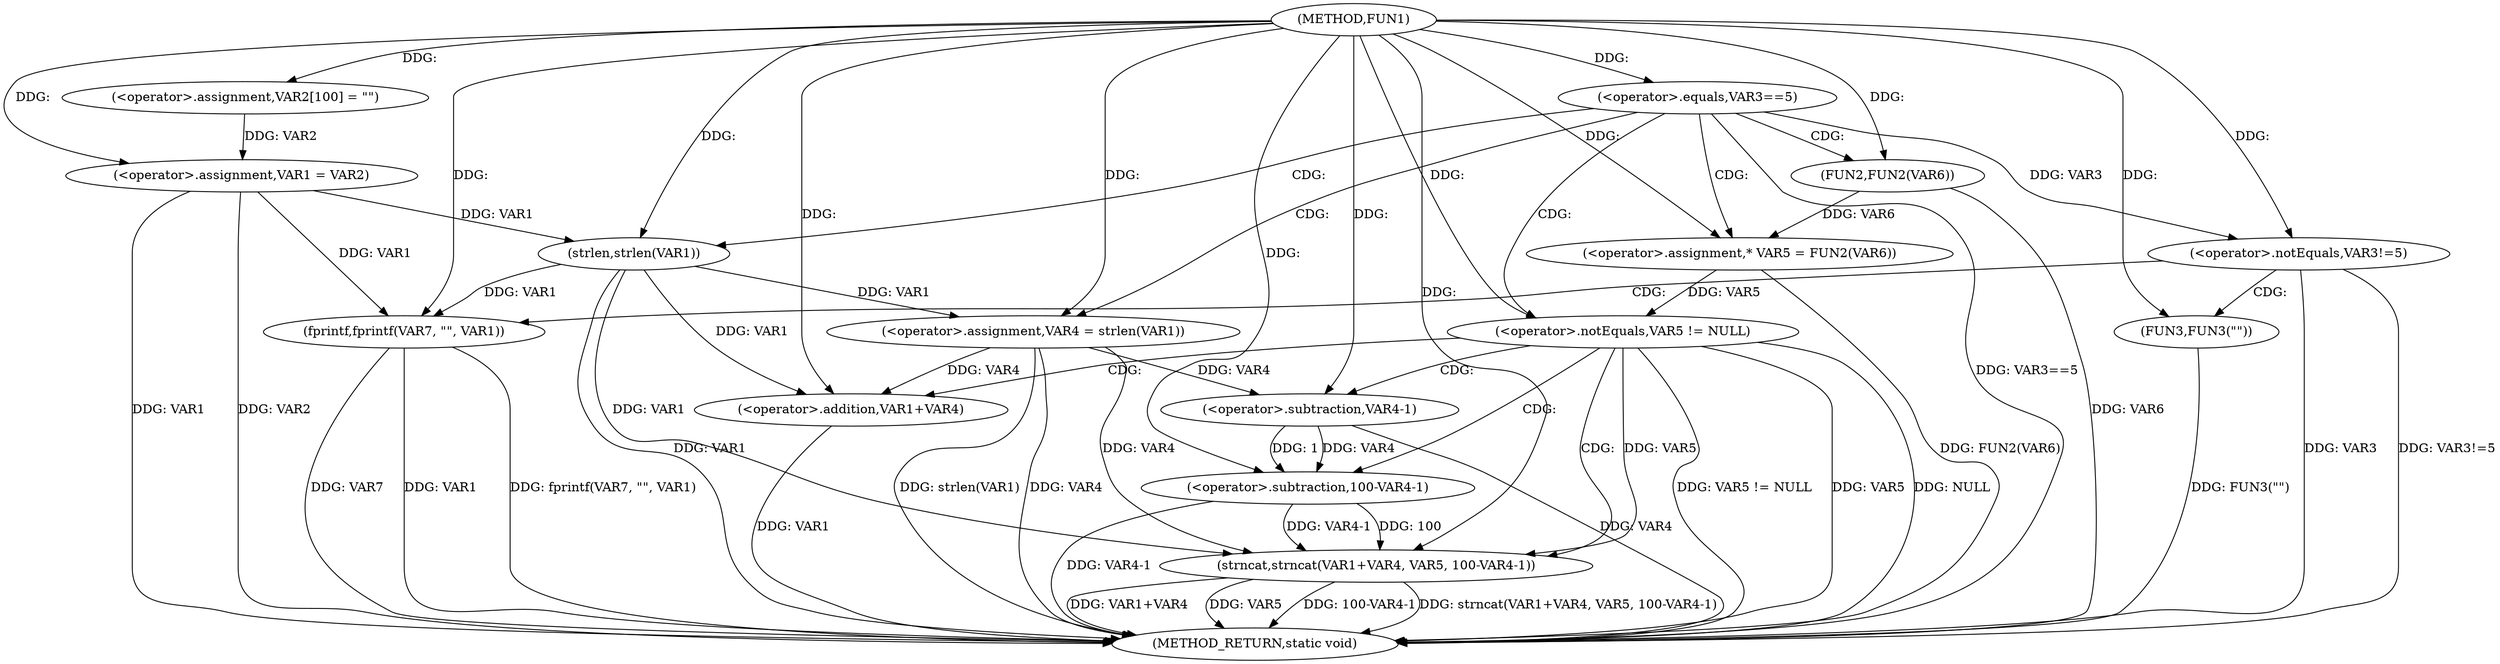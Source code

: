 digraph FUN1 {  
"1000100" [label = "(METHOD,FUN1)" ]
"1000154" [label = "(METHOD_RETURN,static void)" ]
"1000104" [label = "(<operator>.assignment,VAR2[100] = \"\")" ]
"1000107" [label = "(<operator>.assignment,VAR1 = VAR2)" ]
"1000111" [label = "(<operator>.equals,VAR3==5)" ]
"1000117" [label = "(<operator>.assignment,VAR4 = strlen(VAR1))" ]
"1000119" [label = "(strlen,strlen(VAR1))" ]
"1000122" [label = "(<operator>.assignment,* VAR5 = FUN2(VAR6))" ]
"1000124" [label = "(FUN2,FUN2(VAR6))" ]
"1000127" [label = "(<operator>.notEquals,VAR5 != NULL)" ]
"1000131" [label = "(strncat,strncat(VAR1+VAR4, VAR5, 100-VAR4-1))" ]
"1000132" [label = "(<operator>.addition,VAR1+VAR4)" ]
"1000136" [label = "(<operator>.subtraction,100-VAR4-1)" ]
"1000138" [label = "(<operator>.subtraction,VAR4-1)" ]
"1000142" [label = "(<operator>.notEquals,VAR3!=5)" ]
"1000146" [label = "(FUN3,FUN3(\"\"))" ]
"1000150" [label = "(fprintf,fprintf(VAR7, \"\", VAR1))" ]
  "1000142" -> "1000154"  [ label = "DDG: VAR3!=5"] 
  "1000124" -> "1000154"  [ label = "DDG: VAR6"] 
  "1000107" -> "1000154"  [ label = "DDG: VAR1"] 
  "1000127" -> "1000154"  [ label = "DDG: NULL"] 
  "1000117" -> "1000154"  [ label = "DDG: VAR4"] 
  "1000132" -> "1000154"  [ label = "DDG: VAR1"] 
  "1000150" -> "1000154"  [ label = "DDG: fprintf(VAR7, \"\", VAR1)"] 
  "1000117" -> "1000154"  [ label = "DDG: strlen(VAR1)"] 
  "1000146" -> "1000154"  [ label = "DDG: FUN3(\"\")"] 
  "1000111" -> "1000154"  [ label = "DDG: VAR3==5"] 
  "1000107" -> "1000154"  [ label = "DDG: VAR2"] 
  "1000150" -> "1000154"  [ label = "DDG: VAR7"] 
  "1000131" -> "1000154"  [ label = "DDG: VAR1+VAR4"] 
  "1000138" -> "1000154"  [ label = "DDG: VAR4"] 
  "1000127" -> "1000154"  [ label = "DDG: VAR5 != NULL"] 
  "1000150" -> "1000154"  [ label = "DDG: VAR1"] 
  "1000131" -> "1000154"  [ label = "DDG: VAR5"] 
  "1000119" -> "1000154"  [ label = "DDG: VAR1"] 
  "1000142" -> "1000154"  [ label = "DDG: VAR3"] 
  "1000131" -> "1000154"  [ label = "DDG: 100-VAR4-1"] 
  "1000127" -> "1000154"  [ label = "DDG: VAR5"] 
  "1000136" -> "1000154"  [ label = "DDG: VAR4-1"] 
  "1000131" -> "1000154"  [ label = "DDG: strncat(VAR1+VAR4, VAR5, 100-VAR4-1)"] 
  "1000122" -> "1000154"  [ label = "DDG: FUN2(VAR6)"] 
  "1000100" -> "1000104"  [ label = "DDG: "] 
  "1000104" -> "1000107"  [ label = "DDG: VAR2"] 
  "1000100" -> "1000107"  [ label = "DDG: "] 
  "1000100" -> "1000111"  [ label = "DDG: "] 
  "1000119" -> "1000117"  [ label = "DDG: VAR1"] 
  "1000100" -> "1000117"  [ label = "DDG: "] 
  "1000107" -> "1000119"  [ label = "DDG: VAR1"] 
  "1000100" -> "1000119"  [ label = "DDG: "] 
  "1000124" -> "1000122"  [ label = "DDG: VAR6"] 
  "1000100" -> "1000122"  [ label = "DDG: "] 
  "1000100" -> "1000124"  [ label = "DDG: "] 
  "1000122" -> "1000127"  [ label = "DDG: VAR5"] 
  "1000100" -> "1000127"  [ label = "DDG: "] 
  "1000119" -> "1000131"  [ label = "DDG: VAR1"] 
  "1000100" -> "1000131"  [ label = "DDG: "] 
  "1000117" -> "1000131"  [ label = "DDG: VAR4"] 
  "1000119" -> "1000132"  [ label = "DDG: VAR1"] 
  "1000100" -> "1000132"  [ label = "DDG: "] 
  "1000117" -> "1000132"  [ label = "DDG: VAR4"] 
  "1000127" -> "1000131"  [ label = "DDG: VAR5"] 
  "1000136" -> "1000131"  [ label = "DDG: 100"] 
  "1000136" -> "1000131"  [ label = "DDG: VAR4-1"] 
  "1000100" -> "1000136"  [ label = "DDG: "] 
  "1000138" -> "1000136"  [ label = "DDG: VAR4"] 
  "1000138" -> "1000136"  [ label = "DDG: 1"] 
  "1000100" -> "1000138"  [ label = "DDG: "] 
  "1000117" -> "1000138"  [ label = "DDG: VAR4"] 
  "1000111" -> "1000142"  [ label = "DDG: VAR3"] 
  "1000100" -> "1000142"  [ label = "DDG: "] 
  "1000100" -> "1000146"  [ label = "DDG: "] 
  "1000100" -> "1000150"  [ label = "DDG: "] 
  "1000107" -> "1000150"  [ label = "DDG: VAR1"] 
  "1000119" -> "1000150"  [ label = "DDG: VAR1"] 
  "1000111" -> "1000117"  [ label = "CDG: "] 
  "1000111" -> "1000127"  [ label = "CDG: "] 
  "1000111" -> "1000124"  [ label = "CDG: "] 
  "1000111" -> "1000119"  [ label = "CDG: "] 
  "1000111" -> "1000122"  [ label = "CDG: "] 
  "1000127" -> "1000131"  [ label = "CDG: "] 
  "1000127" -> "1000132"  [ label = "CDG: "] 
  "1000127" -> "1000136"  [ label = "CDG: "] 
  "1000127" -> "1000138"  [ label = "CDG: "] 
  "1000142" -> "1000150"  [ label = "CDG: "] 
  "1000142" -> "1000146"  [ label = "CDG: "] 
}
